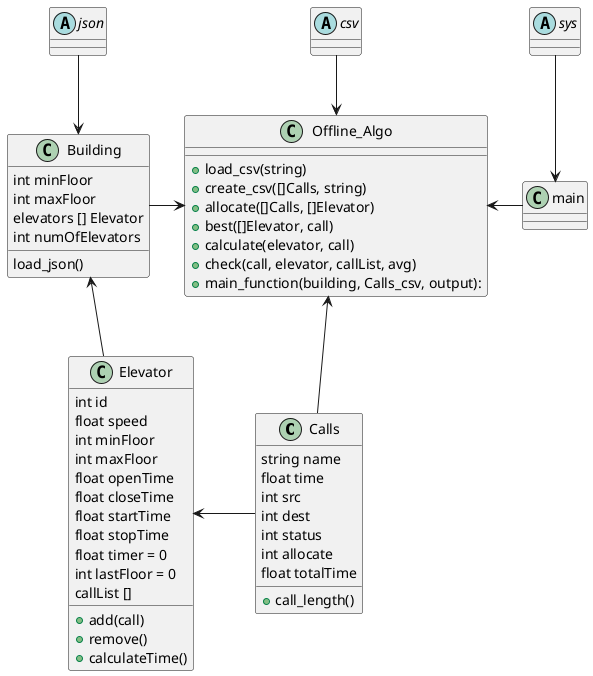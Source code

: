 @startuml
'https://plantuml.com/class-diagram

Calls -left-> Offline_Algo
Building -right-> Offline_Algo
Calls -left-> Elevator
Elevator -up-> Building
main -left-> Offline_Algo
json -down-> Building
csv -down-> Offline_Algo
sys -down-> main

abstract sys{
}

abstract csv{
}
abstract json{
}


class main{

}


class Building {
int minFloor
int maxFloor
elevators [] Elevator
int numOfElevators
load_json()
}

class Calls {
string name
float time
int src
int dest
int status
int allocate
float totalTime

+ call_length()
}

class Elevator {
int id
float speed
int minFloor
int maxFloor
float openTime
float closeTime
float startTime
float stopTime
float timer = 0
int lastFloor = 0
callList []

+ add(call)
+ remove()
+ calculateTime()
}

class Offline_Algo {
+ load_csv(string)
+ create_csv([]Calls, string)
+ allocate([]Calls, []Elevator)
+ best([]Elevator, call)
+ calculate(elevator, call)
+ check(call, elevator, callList, avg)
+ main_function(building, Calls_csv, output):
}



@enduml